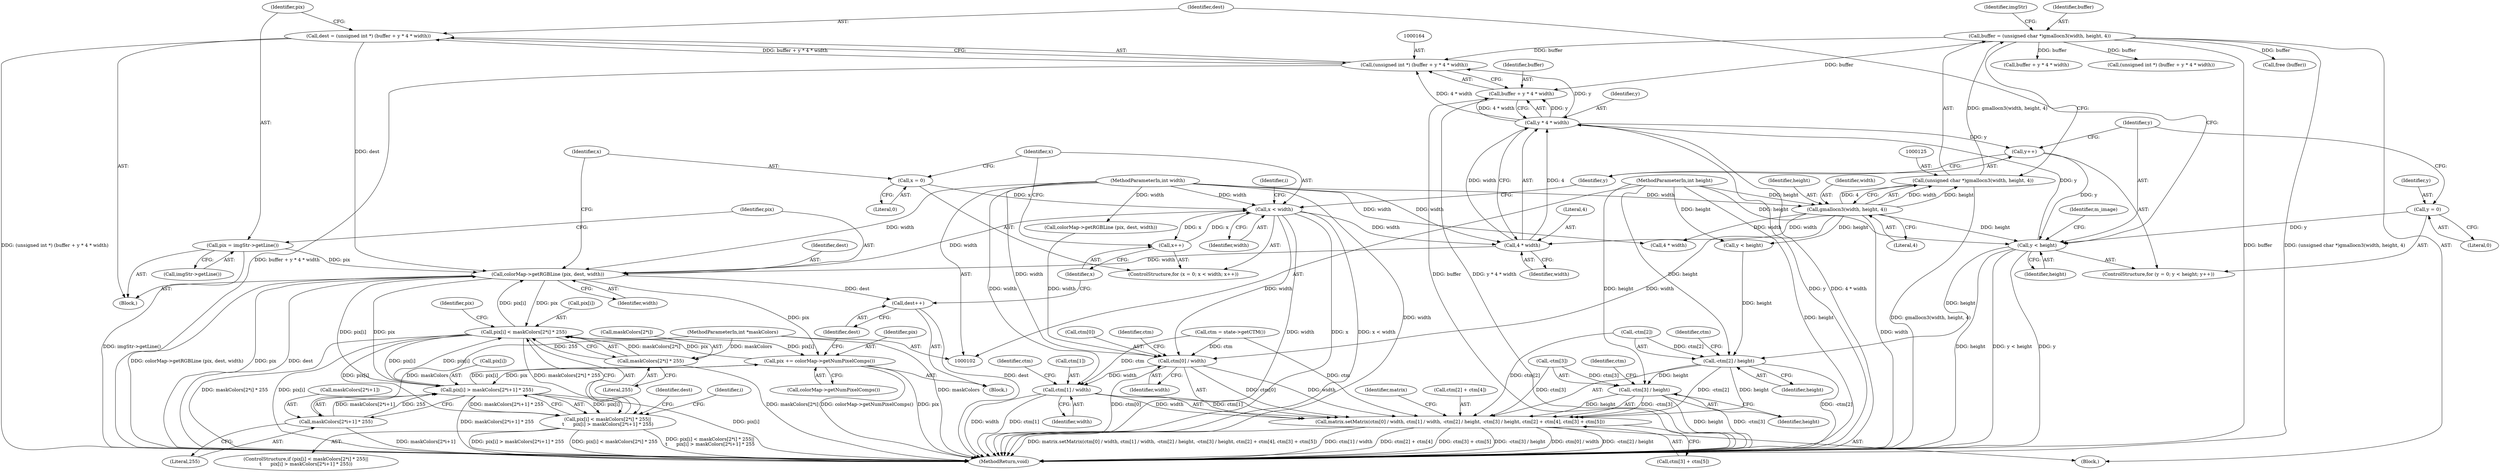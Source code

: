 digraph "0_poppler_7b2d314a61fd0e12f47c62996cb49ec0d1ba747a@integer" {
"1000161" [label="(Call,dest = (unsigned int *) (buffer + y * 4 * width))"];
"1000163" [label="(Call,(unsigned int *) (buffer + y * 4 * width))"];
"1000122" [label="(Call,buffer = (unsigned char *)gmallocn3(width, height, 4))"];
"1000124" [label="(Call,(unsigned char *)gmallocn3(width, height, 4))"];
"1000126" [label="(Call,gmallocn3(width, height, 4))"];
"1000106" [label="(MethodParameterIn,int width)"];
"1000107" [label="(MethodParameterIn,int height)"];
"1000167" [label="(Call,y * 4 * width)"];
"1000155" [label="(Call,y < height)"];
"1000158" [label="(Call,y++)"];
"1000152" [label="(Call,y = 0)"];
"1000169" [label="(Call,4 * width)"];
"1000183" [label="(Call,x < width)"];
"1000186" [label="(Call,x++)"];
"1000180" [label="(Call,x = 0)"];
"1000175" [label="(Call,colorMap->getRGBLine (pix, dest, width))"];
"1000201" [label="(Call,pix[i] < maskColors[2*i] * 255)"];
"1000234" [label="(Call,pix += colorMap->getNumPixelComps())"];
"1000212" [label="(Call,pix[i] > maskColors[2*i+1] * 255)"];
"1000216" [label="(Call,maskColors[2*i+1] * 255)"];
"1000109" [label="(MethodParameterIn,int *maskColors)"];
"1000205" [label="(Call,maskColors[2*i] * 255)"];
"1000172" [label="(Call,pix = imgStr->getLine())"];
"1000161" [label="(Call,dest = (unsigned int *) (buffer + y * 4 * width))"];
"1000304" [label="(Call,-ctm[2] / height)"];
"1000293" [label="(Call,matrix.setMatrix(ctm[0] / width, ctm[1] / width, -ctm[2] / height, -ctm[3] / height, ctm[2] + ctm[4], ctm[3] + ctm[5]))"];
"1000310" [label="(Call,-ctm[3] / height)"];
"1000165" [label="(Call,buffer + y * 4 * width)"];
"1000294" [label="(Call,ctm[0] / width)"];
"1000299" [label="(Call,ctm[1] / width)"];
"1000200" [label="(Call,pix[i] < maskColors[2*i] * 255||\n\t      pix[i] > maskColors[2*i+1] * 255)"];
"1000237" [label="(Call,dest++)"];
"1000171" [label="(Identifier,width)"];
"1000307" [label="(Identifier,ctm)"];
"1000162" [label="(Identifier,dest)"];
"1000160" [label="(Block,)"];
"1000202" [label="(Call,pix[i])"];
"1000129" [label="(Literal,4)"];
"1000156" [label="(Identifier,y)"];
"1000295" [label="(Call,ctm[0])"];
"1000184" [label="(Identifier,x)"];
"1000165" [label="(Call,buffer + y * 4 * width)"];
"1000152" [label="(Call,y = 0)"];
"1000269" [label="(Call,colorMap->getRGBLine (pix, dest, width))"];
"1000300" [label="(Call,ctm[1])"];
"1000212" [label="(Call,pix[i] > maskColors[2*i+1] * 255)"];
"1000157" [label="(Identifier,height)"];
"1000159" [label="(Identifier,y)"];
"1000186" [label="(Call,x++)"];
"1000188" [label="(Block,)"];
"1000187" [label="(Identifier,x)"];
"1000200" [label="(Call,pix[i] < maskColors[2*i] * 255||\n\t      pix[i] > maskColors[2*i+1] * 255)"];
"1000106" [label="(MethodParameterIn,int width)"];
"1000183" [label="(Call,x < width)"];
"1000301" [label="(Identifier,ctm)"];
"1000154" [label="(Literal,0)"];
"1000172" [label="(Call,pix = imgStr->getLine())"];
"1000348" [label="(MethodReturn,void)"];
"1000181" [label="(Identifier,x)"];
"1000168" [label="(Identifier,y)"];
"1000217" [label="(Call,maskColors[2*i+1])"];
"1000174" [label="(Call,imgStr->getLine())"];
"1000234" [label="(Call,pix += colorMap->getNumPixelComps())"];
"1000124" [label="(Call,(unsigned char *)gmallocn3(width, height, 4))"];
"1000318" [label="(Identifier,ctm)"];
"1000214" [label="(Identifier,pix)"];
"1000176" [label="(Identifier,pix)"];
"1000213" [label="(Call,pix[i])"];
"1000323" [label="(Call,ctm[3] + ctm[5])"];
"1000122" [label="(Call,buffer = (unsigned char *)gmallocn3(width, height, 4))"];
"1000224" [label="(Literal,255)"];
"1000127" [label="(Identifier,width)"];
"1000175" [label="(Call,colorMap->getRGBLine (pix, dest, width))"];
"1000178" [label="(Identifier,width)"];
"1000311" [label="(Call,-ctm[3])"];
"1000304" [label="(Call,-ctm[2] / height)"];
"1000228" [label="(Identifier,dest)"];
"1000170" [label="(Literal,4)"];
"1000161" [label="(Call,dest = (unsigned int *) (buffer + y * 4 * width))"];
"1000331" [label="(Identifier,matrix)"];
"1000166" [label="(Identifier,buffer)"];
"1000173" [label="(Identifier,pix)"];
"1000128" [label="(Identifier,height)"];
"1000299" [label="(Call,ctm[1] / width)"];
"1000259" [label="(Call,buffer + y * 4 * width)"];
"1000315" [label="(Identifier,height)"];
"1000169" [label="(Call,4 * width)"];
"1000240" [label="(Identifier,m_image)"];
"1000236" [label="(Call,colorMap->getNumPixelComps())"];
"1000235" [label="(Identifier,pix)"];
"1000290" [label="(Call,ctm = state->getCTM())"];
"1000309" [label="(Identifier,height)"];
"1000109" [label="(MethodParameterIn,int *maskColors)"];
"1000316" [label="(Call,ctm[2] + ctm[4])"];
"1000305" [label="(Call,-ctm[2])"];
"1000151" [label="(ControlStructure,for (y = 0; y < height; y++))"];
"1000126" [label="(Call,gmallocn3(width, height, 4))"];
"1000153" [label="(Identifier,y)"];
"1000303" [label="(Identifier,width)"];
"1000294" [label="(Call,ctm[0] / width)"];
"1000177" [label="(Identifier,dest)"];
"1000182" [label="(Literal,0)"];
"1000257" [label="(Call,(unsigned int *) (buffer + y * 4 * width))"];
"1000131" [label="(Identifier,imgStr)"];
"1000249" [label="(Call,y < height)"];
"1000123" [label="(Identifier,buffer)"];
"1000179" [label="(ControlStructure,for (x = 0; x < width; x++))"];
"1000298" [label="(Identifier,width)"];
"1000111" [label="(Block,)"];
"1000237" [label="(Call,dest++)"];
"1000206" [label="(Call,maskColors[2*i])"];
"1000205" [label="(Call,maskColors[2*i] * 255)"];
"1000185" [label="(Identifier,width)"];
"1000238" [label="(Identifier,dest)"];
"1000201" [label="(Call,pix[i] < maskColors[2*i] * 255)"];
"1000211" [label="(Literal,255)"];
"1000167" [label="(Call,y * 4 * width)"];
"1000197" [label="(Identifier,i)"];
"1000180" [label="(Call,x = 0)"];
"1000216" [label="(Call,maskColors[2*i+1] * 255)"];
"1000163" [label="(Call,(unsigned int *) (buffer + y * 4 * width))"];
"1000107" [label="(MethodParameterIn,int height)"];
"1000313" [label="(Identifier,ctm)"];
"1000310" [label="(Call,-ctm[3] / height)"];
"1000191" [label="(Identifier,i)"];
"1000293" [label="(Call,matrix.setMatrix(ctm[0] / width, ctm[1] / width, -ctm[2] / height, -ctm[3] / height, ctm[2] + ctm[4], ctm[3] + ctm[5]))"];
"1000155" [label="(Call,y < height)"];
"1000263" [label="(Call,4 * width)"];
"1000158" [label="(Call,y++)"];
"1000199" [label="(ControlStructure,if (pix[i] < maskColors[2*i] * 255||\n\t      pix[i] > maskColors[2*i+1] * 255))"];
"1000344" [label="(Call,free (buffer))"];
"1000161" -> "1000160"  [label="AST: "];
"1000161" -> "1000163"  [label="CFG: "];
"1000162" -> "1000161"  [label="AST: "];
"1000163" -> "1000161"  [label="AST: "];
"1000173" -> "1000161"  [label="CFG: "];
"1000161" -> "1000348"  [label="DDG: (unsigned int *) (buffer + y * 4 * width)"];
"1000163" -> "1000161"  [label="DDG: buffer + y * 4 * width"];
"1000161" -> "1000175"  [label="DDG: dest"];
"1000163" -> "1000165"  [label="CFG: "];
"1000164" -> "1000163"  [label="AST: "];
"1000165" -> "1000163"  [label="AST: "];
"1000163" -> "1000348"  [label="DDG: buffer + y * 4 * width"];
"1000122" -> "1000163"  [label="DDG: buffer"];
"1000167" -> "1000163"  [label="DDG: y"];
"1000167" -> "1000163"  [label="DDG: 4 * width"];
"1000122" -> "1000111"  [label="AST: "];
"1000122" -> "1000124"  [label="CFG: "];
"1000123" -> "1000122"  [label="AST: "];
"1000124" -> "1000122"  [label="AST: "];
"1000131" -> "1000122"  [label="CFG: "];
"1000122" -> "1000348"  [label="DDG: buffer"];
"1000122" -> "1000348"  [label="DDG: (unsigned char *)gmallocn3(width, height, 4)"];
"1000124" -> "1000122"  [label="DDG: gmallocn3(width, height, 4)"];
"1000122" -> "1000165"  [label="DDG: buffer"];
"1000122" -> "1000257"  [label="DDG: buffer"];
"1000122" -> "1000259"  [label="DDG: buffer"];
"1000122" -> "1000344"  [label="DDG: buffer"];
"1000124" -> "1000126"  [label="CFG: "];
"1000125" -> "1000124"  [label="AST: "];
"1000126" -> "1000124"  [label="AST: "];
"1000124" -> "1000348"  [label="DDG: gmallocn3(width, height, 4)"];
"1000126" -> "1000124"  [label="DDG: width"];
"1000126" -> "1000124"  [label="DDG: height"];
"1000126" -> "1000124"  [label="DDG: 4"];
"1000126" -> "1000129"  [label="CFG: "];
"1000127" -> "1000126"  [label="AST: "];
"1000128" -> "1000126"  [label="AST: "];
"1000129" -> "1000126"  [label="AST: "];
"1000126" -> "1000348"  [label="DDG: width"];
"1000106" -> "1000126"  [label="DDG: width"];
"1000107" -> "1000126"  [label="DDG: height"];
"1000126" -> "1000155"  [label="DDG: height"];
"1000126" -> "1000169"  [label="DDG: width"];
"1000126" -> "1000249"  [label="DDG: height"];
"1000126" -> "1000263"  [label="DDG: width"];
"1000126" -> "1000294"  [label="DDG: width"];
"1000106" -> "1000102"  [label="AST: "];
"1000106" -> "1000348"  [label="DDG: width"];
"1000106" -> "1000169"  [label="DDG: width"];
"1000106" -> "1000175"  [label="DDG: width"];
"1000106" -> "1000183"  [label="DDG: width"];
"1000106" -> "1000263"  [label="DDG: width"];
"1000106" -> "1000269"  [label="DDG: width"];
"1000106" -> "1000294"  [label="DDG: width"];
"1000106" -> "1000299"  [label="DDG: width"];
"1000107" -> "1000102"  [label="AST: "];
"1000107" -> "1000348"  [label="DDG: height"];
"1000107" -> "1000155"  [label="DDG: height"];
"1000107" -> "1000249"  [label="DDG: height"];
"1000107" -> "1000304"  [label="DDG: height"];
"1000107" -> "1000310"  [label="DDG: height"];
"1000167" -> "1000165"  [label="AST: "];
"1000167" -> "1000169"  [label="CFG: "];
"1000168" -> "1000167"  [label="AST: "];
"1000169" -> "1000167"  [label="AST: "];
"1000165" -> "1000167"  [label="CFG: "];
"1000167" -> "1000348"  [label="DDG: y"];
"1000167" -> "1000348"  [label="DDG: 4 * width"];
"1000167" -> "1000158"  [label="DDG: y"];
"1000167" -> "1000165"  [label="DDG: y"];
"1000167" -> "1000165"  [label="DDG: 4 * width"];
"1000155" -> "1000167"  [label="DDG: y"];
"1000169" -> "1000167"  [label="DDG: 4"];
"1000169" -> "1000167"  [label="DDG: width"];
"1000155" -> "1000151"  [label="AST: "];
"1000155" -> "1000157"  [label="CFG: "];
"1000156" -> "1000155"  [label="AST: "];
"1000157" -> "1000155"  [label="AST: "];
"1000162" -> "1000155"  [label="CFG: "];
"1000240" -> "1000155"  [label="CFG: "];
"1000155" -> "1000348"  [label="DDG: height"];
"1000155" -> "1000348"  [label="DDG: y < height"];
"1000155" -> "1000348"  [label="DDG: y"];
"1000158" -> "1000155"  [label="DDG: y"];
"1000152" -> "1000155"  [label="DDG: y"];
"1000155" -> "1000304"  [label="DDG: height"];
"1000158" -> "1000151"  [label="AST: "];
"1000158" -> "1000159"  [label="CFG: "];
"1000159" -> "1000158"  [label="AST: "];
"1000156" -> "1000158"  [label="CFG: "];
"1000152" -> "1000151"  [label="AST: "];
"1000152" -> "1000154"  [label="CFG: "];
"1000153" -> "1000152"  [label="AST: "];
"1000154" -> "1000152"  [label="AST: "];
"1000156" -> "1000152"  [label="CFG: "];
"1000169" -> "1000171"  [label="CFG: "];
"1000170" -> "1000169"  [label="AST: "];
"1000171" -> "1000169"  [label="AST: "];
"1000183" -> "1000169"  [label="DDG: width"];
"1000169" -> "1000175"  [label="DDG: width"];
"1000183" -> "1000179"  [label="AST: "];
"1000183" -> "1000185"  [label="CFG: "];
"1000184" -> "1000183"  [label="AST: "];
"1000185" -> "1000183"  [label="AST: "];
"1000191" -> "1000183"  [label="CFG: "];
"1000159" -> "1000183"  [label="CFG: "];
"1000183" -> "1000348"  [label="DDG: width"];
"1000183" -> "1000348"  [label="DDG: x"];
"1000183" -> "1000348"  [label="DDG: x < width"];
"1000186" -> "1000183"  [label="DDG: x"];
"1000180" -> "1000183"  [label="DDG: x"];
"1000175" -> "1000183"  [label="DDG: width"];
"1000183" -> "1000186"  [label="DDG: x"];
"1000183" -> "1000294"  [label="DDG: width"];
"1000186" -> "1000179"  [label="AST: "];
"1000186" -> "1000187"  [label="CFG: "];
"1000187" -> "1000186"  [label="AST: "];
"1000184" -> "1000186"  [label="CFG: "];
"1000180" -> "1000179"  [label="AST: "];
"1000180" -> "1000182"  [label="CFG: "];
"1000181" -> "1000180"  [label="AST: "];
"1000182" -> "1000180"  [label="AST: "];
"1000184" -> "1000180"  [label="CFG: "];
"1000175" -> "1000160"  [label="AST: "];
"1000175" -> "1000178"  [label="CFG: "];
"1000176" -> "1000175"  [label="AST: "];
"1000177" -> "1000175"  [label="AST: "];
"1000178" -> "1000175"  [label="AST: "];
"1000181" -> "1000175"  [label="CFG: "];
"1000175" -> "1000348"  [label="DDG: pix"];
"1000175" -> "1000348"  [label="DDG: dest"];
"1000175" -> "1000348"  [label="DDG: colorMap->getRGBLine (pix, dest, width)"];
"1000201" -> "1000175"  [label="DDG: pix[i]"];
"1000212" -> "1000175"  [label="DDG: pix[i]"];
"1000172" -> "1000175"  [label="DDG: pix"];
"1000175" -> "1000201"  [label="DDG: pix"];
"1000175" -> "1000212"  [label="DDG: pix"];
"1000175" -> "1000234"  [label="DDG: pix"];
"1000175" -> "1000237"  [label="DDG: dest"];
"1000201" -> "1000200"  [label="AST: "];
"1000201" -> "1000205"  [label="CFG: "];
"1000202" -> "1000201"  [label="AST: "];
"1000205" -> "1000201"  [label="AST: "];
"1000214" -> "1000201"  [label="CFG: "];
"1000200" -> "1000201"  [label="CFG: "];
"1000201" -> "1000348"  [label="DDG: maskColors[2*i] * 255"];
"1000201" -> "1000348"  [label="DDG: pix[i]"];
"1000201" -> "1000200"  [label="DDG: pix[i]"];
"1000201" -> "1000200"  [label="DDG: maskColors[2*i] * 255"];
"1000234" -> "1000201"  [label="DDG: pix"];
"1000212" -> "1000201"  [label="DDG: pix[i]"];
"1000205" -> "1000201"  [label="DDG: maskColors[2*i]"];
"1000205" -> "1000201"  [label="DDG: 255"];
"1000201" -> "1000212"  [label="DDG: pix[i]"];
"1000201" -> "1000234"  [label="DDG: pix[i]"];
"1000234" -> "1000188"  [label="AST: "];
"1000234" -> "1000236"  [label="CFG: "];
"1000235" -> "1000234"  [label="AST: "];
"1000236" -> "1000234"  [label="AST: "];
"1000238" -> "1000234"  [label="CFG: "];
"1000234" -> "1000348"  [label="DDG: colorMap->getNumPixelComps()"];
"1000234" -> "1000348"  [label="DDG: pix"];
"1000234" -> "1000212"  [label="DDG: pix"];
"1000212" -> "1000234"  [label="DDG: pix[i]"];
"1000212" -> "1000200"  [label="AST: "];
"1000212" -> "1000216"  [label="CFG: "];
"1000213" -> "1000212"  [label="AST: "];
"1000216" -> "1000212"  [label="AST: "];
"1000200" -> "1000212"  [label="CFG: "];
"1000212" -> "1000348"  [label="DDG: maskColors[2*i+1] * 255"];
"1000212" -> "1000348"  [label="DDG: pix[i]"];
"1000212" -> "1000200"  [label="DDG: pix[i]"];
"1000212" -> "1000200"  [label="DDG: maskColors[2*i+1] * 255"];
"1000216" -> "1000212"  [label="DDG: maskColors[2*i+1]"];
"1000216" -> "1000212"  [label="DDG: 255"];
"1000216" -> "1000224"  [label="CFG: "];
"1000217" -> "1000216"  [label="AST: "];
"1000224" -> "1000216"  [label="AST: "];
"1000216" -> "1000348"  [label="DDG: maskColors[2*i+1]"];
"1000109" -> "1000216"  [label="DDG: maskColors"];
"1000109" -> "1000102"  [label="AST: "];
"1000109" -> "1000348"  [label="DDG: maskColors"];
"1000109" -> "1000205"  [label="DDG: maskColors"];
"1000205" -> "1000211"  [label="CFG: "];
"1000206" -> "1000205"  [label="AST: "];
"1000211" -> "1000205"  [label="AST: "];
"1000205" -> "1000348"  [label="DDG: maskColors[2*i]"];
"1000172" -> "1000160"  [label="AST: "];
"1000172" -> "1000174"  [label="CFG: "];
"1000173" -> "1000172"  [label="AST: "];
"1000174" -> "1000172"  [label="AST: "];
"1000176" -> "1000172"  [label="CFG: "];
"1000172" -> "1000348"  [label="DDG: imgStr->getLine()"];
"1000304" -> "1000293"  [label="AST: "];
"1000304" -> "1000309"  [label="CFG: "];
"1000305" -> "1000304"  [label="AST: "];
"1000309" -> "1000304"  [label="AST: "];
"1000313" -> "1000304"  [label="CFG: "];
"1000304" -> "1000348"  [label="DDG: -ctm[2]"];
"1000304" -> "1000293"  [label="DDG: -ctm[2]"];
"1000304" -> "1000293"  [label="DDG: height"];
"1000305" -> "1000304"  [label="DDG: ctm[2]"];
"1000249" -> "1000304"  [label="DDG: height"];
"1000304" -> "1000310"  [label="DDG: height"];
"1000293" -> "1000111"  [label="AST: "];
"1000293" -> "1000323"  [label="CFG: "];
"1000294" -> "1000293"  [label="AST: "];
"1000299" -> "1000293"  [label="AST: "];
"1000310" -> "1000293"  [label="AST: "];
"1000316" -> "1000293"  [label="AST: "];
"1000323" -> "1000293"  [label="AST: "];
"1000331" -> "1000293"  [label="CFG: "];
"1000293" -> "1000348"  [label="DDG: -ctm[3] / height"];
"1000293" -> "1000348"  [label="DDG: ctm[0] / width"];
"1000293" -> "1000348"  [label="DDG: -ctm[2] / height"];
"1000293" -> "1000348"  [label="DDG: matrix.setMatrix(ctm[0] / width, ctm[1] / width, -ctm[2] / height, -ctm[3] / height, ctm[2] + ctm[4], ctm[3] + ctm[5])"];
"1000293" -> "1000348"  [label="DDG: ctm[1] / width"];
"1000293" -> "1000348"  [label="DDG: ctm[2] + ctm[4]"];
"1000293" -> "1000348"  [label="DDG: ctm[3] + ctm[5]"];
"1000294" -> "1000293"  [label="DDG: ctm[0]"];
"1000294" -> "1000293"  [label="DDG: width"];
"1000299" -> "1000293"  [label="DDG: ctm[1]"];
"1000299" -> "1000293"  [label="DDG: width"];
"1000310" -> "1000293"  [label="DDG: -ctm[3]"];
"1000310" -> "1000293"  [label="DDG: height"];
"1000290" -> "1000293"  [label="DDG: ctm"];
"1000305" -> "1000293"  [label="DDG: ctm[2]"];
"1000311" -> "1000293"  [label="DDG: ctm[3]"];
"1000310" -> "1000315"  [label="CFG: "];
"1000311" -> "1000310"  [label="AST: "];
"1000315" -> "1000310"  [label="AST: "];
"1000318" -> "1000310"  [label="CFG: "];
"1000310" -> "1000348"  [label="DDG: height"];
"1000310" -> "1000348"  [label="DDG: -ctm[3]"];
"1000311" -> "1000310"  [label="DDG: ctm[3]"];
"1000166" -> "1000165"  [label="AST: "];
"1000165" -> "1000348"  [label="DDG: buffer"];
"1000165" -> "1000348"  [label="DDG: y * 4 * width"];
"1000294" -> "1000298"  [label="CFG: "];
"1000295" -> "1000294"  [label="AST: "];
"1000298" -> "1000294"  [label="AST: "];
"1000301" -> "1000294"  [label="CFG: "];
"1000294" -> "1000348"  [label="DDG: ctm[0]"];
"1000290" -> "1000294"  [label="DDG: ctm"];
"1000269" -> "1000294"  [label="DDG: width"];
"1000294" -> "1000299"  [label="DDG: width"];
"1000299" -> "1000303"  [label="CFG: "];
"1000300" -> "1000299"  [label="AST: "];
"1000303" -> "1000299"  [label="AST: "];
"1000307" -> "1000299"  [label="CFG: "];
"1000299" -> "1000348"  [label="DDG: width"];
"1000299" -> "1000348"  [label="DDG: ctm[1]"];
"1000290" -> "1000299"  [label="DDG: ctm"];
"1000200" -> "1000199"  [label="AST: "];
"1000228" -> "1000200"  [label="CFG: "];
"1000197" -> "1000200"  [label="CFG: "];
"1000200" -> "1000348"  [label="DDG: pix[i] > maskColors[2*i+1] * 255"];
"1000200" -> "1000348"  [label="DDG: pix[i] < maskColors[2*i] * 255"];
"1000200" -> "1000348"  [label="DDG: pix[i] < maskColors[2*i] * 255||\n\t      pix[i] > maskColors[2*i+1] * 255"];
"1000237" -> "1000188"  [label="AST: "];
"1000237" -> "1000238"  [label="CFG: "];
"1000238" -> "1000237"  [label="AST: "];
"1000187" -> "1000237"  [label="CFG: "];
"1000237" -> "1000348"  [label="DDG: dest"];
}
